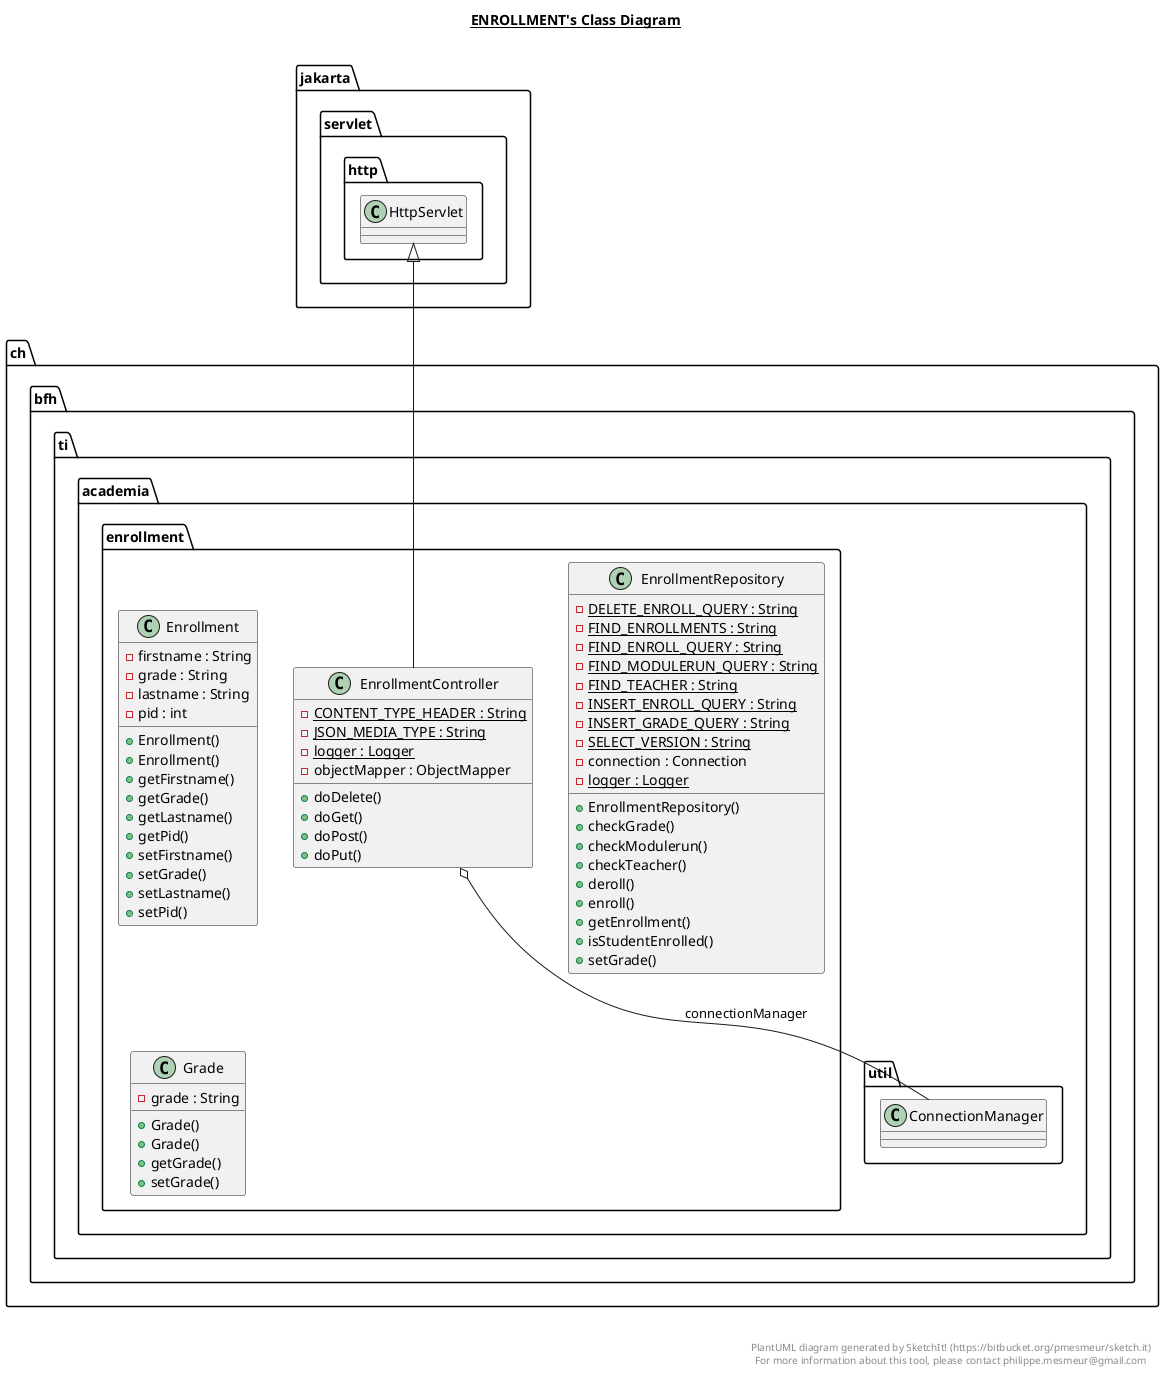 @startuml

title __ENROLLMENT's Class Diagram__\n

  namespace ch.bfh.ti.academia {
    namespace enrollment {
      class ch.bfh.ti.academia.enrollment.Enrollment {
          - firstname : String
          - grade : String
          - lastname : String
          - pid : int
          + Enrollment()
          + Enrollment()
          + getFirstname()
          + getGrade()
          + getLastname()
          + getPid()
          + setFirstname()
          + setGrade()
          + setLastname()
          + setPid()
      }
    }
  }
  

  namespace ch.bfh.ti.academia {
    namespace enrollment {
      class ch.bfh.ti.academia.enrollment.EnrollmentController {
          {static} - CONTENT_TYPE_HEADER : String
          {static} - JSON_MEDIA_TYPE : String
          {static} - logger : Logger
          - objectMapper : ObjectMapper
          + doDelete()
          + doGet()
          + doPost()
          + doPut()
      }
    }
  }
  

  namespace ch.bfh.ti.academia {
    namespace enrollment {
      class ch.bfh.ti.academia.enrollment.EnrollmentRepository {
          {static} - DELETE_ENROLL_QUERY : String
          {static} - FIND_ENROLLMENTS : String
          {static} - FIND_ENROLL_QUERY : String
          {static} - FIND_MODULERUN_QUERY : String
          {static} - FIND_TEACHER : String
          {static} - INSERT_ENROLL_QUERY : String
          {static} - INSERT_GRADE_QUERY : String
          {static} - SELECT_VERSION : String
          - connection : Connection
          {static} - logger : Logger
          + EnrollmentRepository()
          + checkGrade()
          + checkModulerun()
          + checkTeacher()
          + deroll()
          + enroll()
          + getEnrollment()
          + isStudentEnrolled()
          + setGrade()
      }
    }
  }
  

  namespace ch.bfh.ti.academia {
    namespace enrollment {
      class ch.bfh.ti.academia.enrollment.Grade {
          - grade : String
          + Grade()
          + Grade()
          + getGrade()
          + setGrade()
      }
    }
  }
  

  ch.bfh.ti.academia.enrollment.EnrollmentController -up-|> jakarta.servlet.http.HttpServlet
  ch.bfh.ti.academia.enrollment.EnrollmentController o-- ch.bfh.ti.academia.util.ConnectionManager : connectionManager


right footer


PlantUML diagram generated by SketchIt! (https://bitbucket.org/pmesmeur/sketch.it)
For more information about this tool, please contact philippe.mesmeur@gmail.com
endfooter

@enduml
